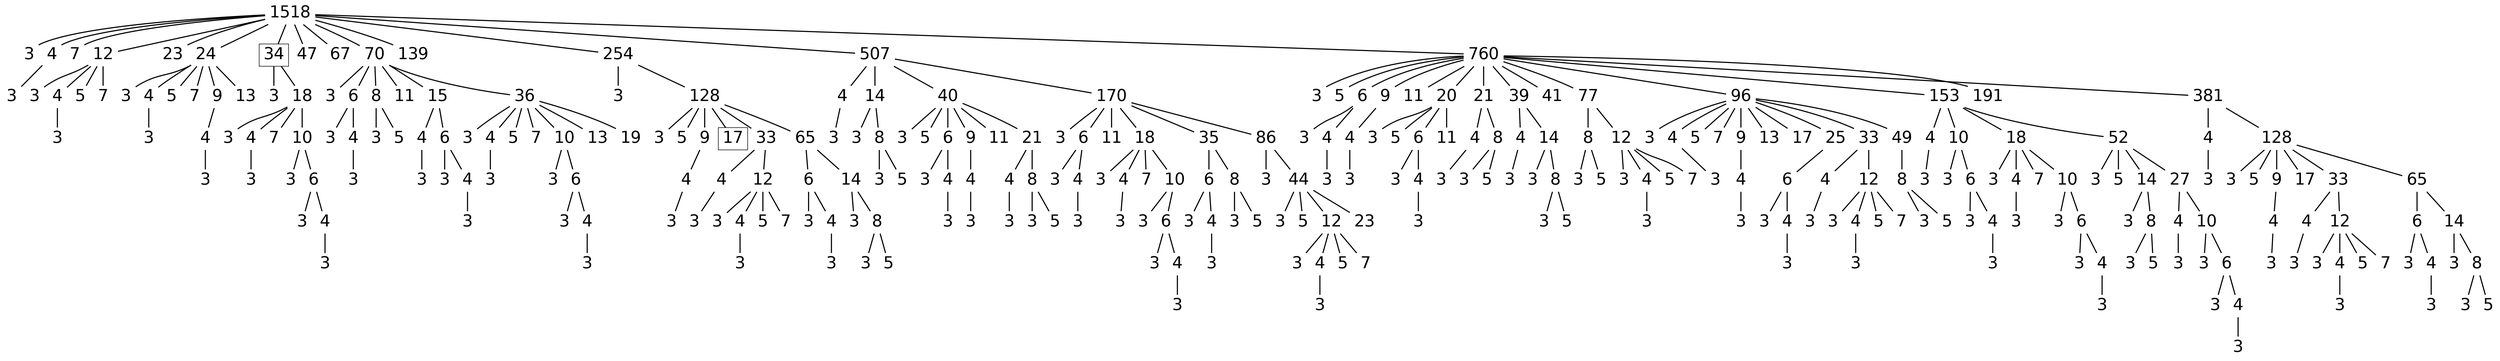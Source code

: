 digraph graph_name {
 graph[nodesep = 0.1];
 edge[dir=none, style=bold];
 node[ fontname = "Helvetica", shape = plaintext, width = 0.25, height = 0.25, fontsize=30];
s1518;
s1518_3;
s1518_4;
s1518_4_3;
s1518_7;
s1518_12;
s1518_12_3;
s1518_12_4;
s1518_12_4_3;
s1518_12_5;
s1518_12_7;
s1518_23;
s1518_24;
s1518_24_3;
s1518_24_4;
s1518_24_4_3;
s1518_24_5;
s1518_24_7;
s1518_24_9;
s1518_24_9_4;
s1518_24_9_4_3;
s1518_24_13;
s1518_34;
s1518_34_3;
s1518_34_18;
s1518_34_18_3;
s1518_34_18_4;
s1518_34_18_4_3;
s1518_34_18_7;
s1518_34_18_10;
s1518_34_18_10_3;
s1518_34_18_10_6;
s1518_34_18_10_6_3;
s1518_34_18_10_6_4;
s1518_34_18_10_6_4_3;
s1518_47;
s1518_67;
s1518_70;
s1518_70_3;
s1518_70_6;
s1518_70_6_3;
s1518_70_6_4;
s1518_70_6_4_3;
s1518_70_8;
s1518_70_8_3;
s1518_70_8_5;
s1518_70_11;
s1518_70_15;
s1518_70_15_4;
s1518_70_15_4_3;
s1518_70_15_6;
s1518_70_15_6_3;
s1518_70_15_6_4;
s1518_70_15_6_4_3;
s1518_70_36;
s1518_70_36_3;
s1518_70_36_4;
s1518_70_36_4_3;
s1518_70_36_5;
s1518_70_36_7;
s1518_70_36_10;
s1518_70_36_10_3;
s1518_70_36_10_6;
s1518_70_36_10_6_3;
s1518_70_36_10_6_4;
s1518_70_36_10_6_4_3;
s1518_70_36_13;
s1518_70_36_19;
s1518_139;
s1518_254;
s1518_254_3;
s1518_254_128;
s1518_254_128_3;
s1518_254_128_5;
s1518_254_128_9;
s1518_254_128_9_4;
s1518_254_128_9_4_3;
s1518_254_128_17;
s1518_254_128_33;
s1518_254_128_33_4;
s1518_254_128_33_4_3;
s1518_254_128_33_12;
s1518_254_128_33_12_3;
s1518_254_128_33_12_4;
s1518_254_128_33_12_4_3;
s1518_254_128_33_12_5;
s1518_254_128_33_12_7;
s1518_254_128_65;
s1518_254_128_65_6;
s1518_254_128_65_6_3;
s1518_254_128_65_6_4;
s1518_254_128_65_6_4_3;
s1518_254_128_65_14;
s1518_254_128_65_14_3;
s1518_254_128_65_14_8;
s1518_254_128_65_14_8_3;
s1518_254_128_65_14_8_5;
s1518_507;
s1518_507_4;
s1518_507_4_3;
s1518_507_14;
s1518_507_14_3;
s1518_507_14_8;
s1518_507_14_8_3;
s1518_507_14_8_5;
s1518_507_40;
s1518_507_40_3;
s1518_507_40_5;
s1518_507_40_6;
s1518_507_40_6_3;
s1518_507_40_6_4;
s1518_507_40_6_4_3;
s1518_507_40_9;
s1518_507_40_9_4;
s1518_507_40_9_4_3;
s1518_507_40_11;
s1518_507_40_21;
s1518_507_40_21_4;
s1518_507_40_21_4_3;
s1518_507_40_21_8;
s1518_507_40_21_8_3;
s1518_507_40_21_8_5;
s1518_507_170;
s1518_507_170_3;
s1518_507_170_6;
s1518_507_170_6_3;
s1518_507_170_6_4;
s1518_507_170_6_4_3;
s1518_507_170_11;
s1518_507_170_18;
s1518_507_170_18_3;
s1518_507_170_18_4;
s1518_507_170_18_4_3;
s1518_507_170_18_7;
s1518_507_170_18_10;
s1518_507_170_18_10_3;
s1518_507_170_18_10_6;
s1518_507_170_18_10_6_3;
s1518_507_170_18_10_6_4;
s1518_507_170_18_10_6_4_3;
s1518_507_170_35;
s1518_507_170_35_6;
s1518_507_170_35_6_3;
s1518_507_170_35_6_4;
s1518_507_170_35_6_4_3;
s1518_507_170_35_8;
s1518_507_170_35_8_3;
s1518_507_170_35_8_5;
s1518_507_170_86;
s1518_507_170_86_3;
s1518_507_170_86_44;
s1518_507_170_86_44_3;
s1518_507_170_86_44_5;
s1518_507_170_86_44_12;
s1518_507_170_86_44_12_3;
s1518_507_170_86_44_12_4;
s1518_507_170_86_44_12_4_3;
s1518_507_170_86_44_12_5;
s1518_507_170_86_44_12_7;
s1518_507_170_86_44_23;
s1518_760;
s1518_760_3;
s1518_760_5;
s1518_760_6;
s1518_760_6_3;
s1518_760_6_4;
s1518_760_6_4_3;
s1518_760_9;
s1518_760_9_4;
s1518_760_9_4_3;
s1518_760_11;
s1518_760_20;
s1518_760_20_3;
s1518_760_20_5;
s1518_760_20_6;
s1518_760_20_6_3;
s1518_760_20_6_4;
s1518_760_20_6_4_3;
s1518_760_20_11;
s1518_760_21;
s1518_760_21_4;
s1518_760_21_4_3;
s1518_760_21_8;
s1518_760_21_8_3;
s1518_760_21_8_5;
s1518_760_39;
s1518_760_39_4;
s1518_760_39_4_3;
s1518_760_39_14;
s1518_760_39_14_3;
s1518_760_39_14_8;
s1518_760_39_14_8_3;
s1518_760_39_14_8_5;
s1518_760_41;
s1518_760_77;
s1518_760_77_8;
s1518_760_77_8_3;
s1518_760_77_8_5;
s1518_760_77_12;
s1518_760_77_12_3;
s1518_760_77_12_4;
s1518_760_77_12_4_3;
s1518_760_77_12_5;
s1518_760_77_12_7;
s1518_760_96;
s1518_760_96_3;
s1518_760_96_4;
s1518_760_96_4_3;
s1518_760_96_5;
s1518_760_96_7;
s1518_760_96_9;
s1518_760_96_9_4;
s1518_760_96_9_4_3;
s1518_760_96_13;
s1518_760_96_17;
s1518_760_96_25;
s1518_760_96_25_6;
s1518_760_96_25_6_3;
s1518_760_96_25_6_4;
s1518_760_96_25_6_4_3;
s1518_760_96_33;
s1518_760_96_33_4;
s1518_760_96_33_4_3;
s1518_760_96_33_12;
s1518_760_96_33_12_3;
s1518_760_96_33_12_4;
s1518_760_96_33_12_4_3;
s1518_760_96_33_12_5;
s1518_760_96_33_12_7;
s1518_760_96_49;
s1518_760_96_49_8;
s1518_760_96_49_8_3;
s1518_760_96_49_8_5;
s1518_760_153;
s1518_760_153_4;
s1518_760_153_4_3;
s1518_760_153_10;
s1518_760_153_10_3;
s1518_760_153_10_6;
s1518_760_153_10_6_3;
s1518_760_153_10_6_4;
s1518_760_153_10_6_4_3;
s1518_760_153_18;
s1518_760_153_18_3;
s1518_760_153_18_4;
s1518_760_153_18_4_3;
s1518_760_153_18_7;
s1518_760_153_18_10;
s1518_760_153_18_10_3;
s1518_760_153_18_10_6;
s1518_760_153_18_10_6_3;
s1518_760_153_18_10_6_4;
s1518_760_153_18_10_6_4_3;
s1518_760_153_52;
s1518_760_153_52_3;
s1518_760_153_52_5;
s1518_760_153_52_14;
s1518_760_153_52_14_3;
s1518_760_153_52_14_8;
s1518_760_153_52_14_8_3;
s1518_760_153_52_14_8_5;
s1518_760_153_52_27;
s1518_760_153_52_27_4;
s1518_760_153_52_27_4_3;
s1518_760_153_52_27_10;
s1518_760_153_52_27_10_3;
s1518_760_153_52_27_10_6;
s1518_760_153_52_27_10_6_3;
s1518_760_153_52_27_10_6_4;
s1518_760_153_52_27_10_6_4_3;
s1518_760_191;
s1518_760_381;
s1518_760_381_4;
s1518_760_381_4_3;
s1518_760_381_128;
s1518_760_381_128_3;
s1518_760_381_128_5;
s1518_760_381_128_9;
s1518_760_381_128_9_4;
s1518_760_381_128_9_4_3;
s1518_760_381_128_17;
s1518_760_381_128_33;
s1518_760_381_128_33_4;
s1518_760_381_128_33_4_3;
s1518_760_381_128_33_12;
s1518_760_381_128_33_12_3;
s1518_760_381_128_33_12_4;
s1518_760_381_128_33_12_4_3;
s1518_760_381_128_33_12_5;
s1518_760_381_128_33_12_7;
s1518_760_381_128_65;
s1518_760_381_128_65_6;
s1518_760_381_128_65_6_3;
s1518_760_381_128_65_6_4;
s1518_760_381_128_65_6_4_3;
s1518_760_381_128_65_14;
s1518_760_381_128_65_14_3;
s1518_760_381_128_65_14_8;
s1518_760_381_128_65_14_8_3;
s1518_760_381_128_65_14_8_5;
s1518[label="1518" ];
s1518->s1518_3;
s1518_3[label="3" ];
s1518->s1518_4;
s1518_4[label="4" ];
s1518_4->s1518_4_3;
s1518_4_3[label="3" ];
s1518->s1518_7;
s1518_7[label="7" ];
s1518->s1518_12;
s1518_12[label="12" ];
s1518_12->s1518_12_3;
s1518_12_3[label="3" ];
s1518_12->s1518_12_4;
s1518_12_4[label="4" ];
s1518_12_4->s1518_12_4_3;
s1518_12_4_3[label="3" ];
s1518_12->s1518_12_5;
s1518_12_5[label="5" ];
s1518_12->s1518_12_7;
s1518_12_7[label="7" ];
s1518->s1518_23;
s1518_23[label="23" ];
s1518->s1518_24;
s1518_24[label="24" ];
s1518_24->s1518_24_3;
s1518_24_3[label="3" ];
s1518_24->s1518_24_4;
s1518_24_4[label="4" ];
s1518_24_4->s1518_24_4_3;
s1518_24_4_3[label="3" ];
s1518_24->s1518_24_5;
s1518_24_5[label="5" ];
s1518_24->s1518_24_7;
s1518_24_7[label="7" ];
s1518_24->s1518_24_9;
s1518_24_9[label="9" ];
s1518_24_9->s1518_24_9_4;
s1518_24_9_4[label="4" ];
s1518_24_9_4->s1518_24_9_4_3;
s1518_24_9_4_3[label="3" ];
s1518_24->s1518_24_13;
s1518_24_13[label="13" ];
s1518->s1518_34;
s1518_34[label="34" ;shape=box];
s1518_34->s1518_34_3;
s1518_34_3[label="3" ];
s1518_34->s1518_34_18;
s1518_34_18[label="18" ];
s1518_34_18->s1518_34_18_3;
s1518_34_18_3[label="3" ];
s1518_34_18->s1518_34_18_4;
s1518_34_18_4[label="4" ];
s1518_34_18_4->s1518_34_18_4_3;
s1518_34_18_4_3[label="3" ];
s1518_34_18->s1518_34_18_7;
s1518_34_18_7[label="7" ];
s1518_34_18->s1518_34_18_10;
s1518_34_18_10[label="10" ];
s1518_34_18_10->s1518_34_18_10_3;
s1518_34_18_10_3[label="3" ];
s1518_34_18_10->s1518_34_18_10_6;
s1518_34_18_10_6[label="6" ];
s1518_34_18_10_6->s1518_34_18_10_6_3;
s1518_34_18_10_6_3[label="3" ];
s1518_34_18_10_6->s1518_34_18_10_6_4;
s1518_34_18_10_6_4[label="4" ];
s1518_34_18_10_6_4->s1518_34_18_10_6_4_3;
s1518_34_18_10_6_4_3[label="3" ];
s1518->s1518_47;
s1518_47[label="47" ];
s1518->s1518_67;
s1518_67[label="67" ];
s1518->s1518_70;
s1518_70[label="70" ];
s1518_70->s1518_70_3;
s1518_70_3[label="3" ];
s1518_70->s1518_70_6;
s1518_70_6[label="6" ];
s1518_70_6->s1518_70_6_3;
s1518_70_6_3[label="3" ];
s1518_70_6->s1518_70_6_4;
s1518_70_6_4[label="4" ];
s1518_70_6_4->s1518_70_6_4_3;
s1518_70_6_4_3[label="3" ];
s1518_70->s1518_70_8;
s1518_70_8[label="8" ];
s1518_70_8->s1518_70_8_3;
s1518_70_8_3[label="3" ];
s1518_70_8->s1518_70_8_5;
s1518_70_8_5[label="5" ];
s1518_70->s1518_70_11;
s1518_70_11[label="11" ];
s1518_70->s1518_70_15;
s1518_70_15[label="15" ];
s1518_70_15->s1518_70_15_4;
s1518_70_15_4[label="4" ];
s1518_70_15_4->s1518_70_15_4_3;
s1518_70_15_4_3[label="3" ];
s1518_70_15->s1518_70_15_6;
s1518_70_15_6[label="6" ];
s1518_70_15_6->s1518_70_15_6_3;
s1518_70_15_6_3[label="3" ];
s1518_70_15_6->s1518_70_15_6_4;
s1518_70_15_6_4[label="4" ];
s1518_70_15_6_4->s1518_70_15_6_4_3;
s1518_70_15_6_4_3[label="3" ];
s1518_70->s1518_70_36;
s1518_70_36[label="36" ];
s1518_70_36->s1518_70_36_3;
s1518_70_36_3[label="3" ];
s1518_70_36->s1518_70_36_4;
s1518_70_36_4[label="4" ];
s1518_70_36_4->s1518_70_36_4_3;
s1518_70_36_4_3[label="3" ];
s1518_70_36->s1518_70_36_5;
s1518_70_36_5[label="5" ];
s1518_70_36->s1518_70_36_7;
s1518_70_36_7[label="7" ];
s1518_70_36->s1518_70_36_10;
s1518_70_36_10[label="10" ];
s1518_70_36_10->s1518_70_36_10_3;
s1518_70_36_10_3[label="3" ];
s1518_70_36_10->s1518_70_36_10_6;
s1518_70_36_10_6[label="6" ];
s1518_70_36_10_6->s1518_70_36_10_6_3;
s1518_70_36_10_6_3[label="3" ];
s1518_70_36_10_6->s1518_70_36_10_6_4;
s1518_70_36_10_6_4[label="4" ];
s1518_70_36_10_6_4->s1518_70_36_10_6_4_3;
s1518_70_36_10_6_4_3[label="3" ];
s1518_70_36->s1518_70_36_13;
s1518_70_36_13[label="13" ];
s1518_70_36->s1518_70_36_19;
s1518_70_36_19[label="19" ];
s1518->s1518_139;
s1518_139[label="139" ];
s1518->s1518_254;
s1518_254[label="254" ];
s1518_254->s1518_254_3;
s1518_254_3[label="3" ];
s1518_254->s1518_254_128;
s1518_254_128[label="128" ];
s1518_254_128->s1518_254_128_3;
s1518_254_128_3[label="3" ];
s1518_254_128->s1518_254_128_5;
s1518_254_128_5[label="5" ];
s1518_254_128->s1518_254_128_9;
s1518_254_128_9[label="9" ];
s1518_254_128_9->s1518_254_128_9_4;
s1518_254_128_9_4[label="4" ];
s1518_254_128_9_4->s1518_254_128_9_4_3;
s1518_254_128_9_4_3[label="3" ];
s1518_254_128->s1518_254_128_17;
s1518_254_128_17[label="17" ;shape=box];
s1518_254_128->s1518_254_128_33;
s1518_254_128_33[label="33" ];
s1518_254_128_33->s1518_254_128_33_4;
s1518_254_128_33_4[label="4" ];
s1518_254_128_33_4->s1518_254_128_33_4_3;
s1518_254_128_33_4_3[label="3" ];
s1518_254_128_33->s1518_254_128_33_12;
s1518_254_128_33_12[label="12" ];
s1518_254_128_33_12->s1518_254_128_33_12_3;
s1518_254_128_33_12_3[label="3" ];
s1518_254_128_33_12->s1518_254_128_33_12_4;
s1518_254_128_33_12_4[label="4" ];
s1518_254_128_33_12_4->s1518_254_128_33_12_4_3;
s1518_254_128_33_12_4_3[label="3" ];
s1518_254_128_33_12->s1518_254_128_33_12_5;
s1518_254_128_33_12_5[label="5" ];
s1518_254_128_33_12->s1518_254_128_33_12_7;
s1518_254_128_33_12_7[label="7" ];
s1518_254_128->s1518_254_128_65;
s1518_254_128_65[label="65" ];
s1518_254_128_65->s1518_254_128_65_6;
s1518_254_128_65_6[label="6" ];
s1518_254_128_65_6->s1518_254_128_65_6_3;
s1518_254_128_65_6_3[label="3" ];
s1518_254_128_65_6->s1518_254_128_65_6_4;
s1518_254_128_65_6_4[label="4" ];
s1518_254_128_65_6_4->s1518_254_128_65_6_4_3;
s1518_254_128_65_6_4_3[label="3" ];
s1518_254_128_65->s1518_254_128_65_14;
s1518_254_128_65_14[label="14" ];
s1518_254_128_65_14->s1518_254_128_65_14_3;
s1518_254_128_65_14_3[label="3" ];
s1518_254_128_65_14->s1518_254_128_65_14_8;
s1518_254_128_65_14_8[label="8" ];
s1518_254_128_65_14_8->s1518_254_128_65_14_8_3;
s1518_254_128_65_14_8_3[label="3" ];
s1518_254_128_65_14_8->s1518_254_128_65_14_8_5;
s1518_254_128_65_14_8_5[label="5" ];
s1518->s1518_507;
s1518_507[label="507" ];
s1518_507->s1518_507_4;
s1518_507_4[label="4" ];
s1518_507_4->s1518_507_4_3;
s1518_507_4_3[label="3" ];
s1518_507->s1518_507_14;
s1518_507_14[label="14" ];
s1518_507_14->s1518_507_14_3;
s1518_507_14_3[label="3" ];
s1518_507_14->s1518_507_14_8;
s1518_507_14_8[label="8" ];
s1518_507_14_8->s1518_507_14_8_3;
s1518_507_14_8_3[label="3" ];
s1518_507_14_8->s1518_507_14_8_5;
s1518_507_14_8_5[label="5" ];
s1518_507->s1518_507_40;
s1518_507_40[label="40" ];
s1518_507_40->s1518_507_40_3;
s1518_507_40_3[label="3" ];
s1518_507_40->s1518_507_40_5;
s1518_507_40_5[label="5" ];
s1518_507_40->s1518_507_40_6;
s1518_507_40_6[label="6" ];
s1518_507_40_6->s1518_507_40_6_3;
s1518_507_40_6_3[label="3" ];
s1518_507_40_6->s1518_507_40_6_4;
s1518_507_40_6_4[label="4" ];
s1518_507_40_6_4->s1518_507_40_6_4_3;
s1518_507_40_6_4_3[label="3" ];
s1518_507_40->s1518_507_40_9;
s1518_507_40_9[label="9" ];
s1518_507_40_9->s1518_507_40_9_4;
s1518_507_40_9_4[label="4" ];
s1518_507_40_9_4->s1518_507_40_9_4_3;
s1518_507_40_9_4_3[label="3" ];
s1518_507_40->s1518_507_40_11;
s1518_507_40_11[label="11" ];
s1518_507_40->s1518_507_40_21;
s1518_507_40_21[label="21" ];
s1518_507_40_21->s1518_507_40_21_4;
s1518_507_40_21_4[label="4" ];
s1518_507_40_21_4->s1518_507_40_21_4_3;
s1518_507_40_21_4_3[label="3" ];
s1518_507_40_21->s1518_507_40_21_8;
s1518_507_40_21_8[label="8" ];
s1518_507_40_21_8->s1518_507_40_21_8_3;
s1518_507_40_21_8_3[label="3" ];
s1518_507_40_21_8->s1518_507_40_21_8_5;
s1518_507_40_21_8_5[label="5" ];
s1518_507->s1518_507_170;
s1518_507_170[label="170" ];
s1518_507_170->s1518_507_170_3;
s1518_507_170_3[label="3" ];
s1518_507_170->s1518_507_170_6;
s1518_507_170_6[label="6" ];
s1518_507_170_6->s1518_507_170_6_3;
s1518_507_170_6_3[label="3" ];
s1518_507_170_6->s1518_507_170_6_4;
s1518_507_170_6_4[label="4" ];
s1518_507_170_6_4->s1518_507_170_6_4_3;
s1518_507_170_6_4_3[label="3" ];
s1518_507_170->s1518_507_170_11;
s1518_507_170_11[label="11" ];
s1518_507_170->s1518_507_170_18;
s1518_507_170_18[label="18" ];
s1518_507_170_18->s1518_507_170_18_3;
s1518_507_170_18_3[label="3" ];
s1518_507_170_18->s1518_507_170_18_4;
s1518_507_170_18_4[label="4" ];
s1518_507_170_18_4->s1518_507_170_18_4_3;
s1518_507_170_18_4_3[label="3" ];
s1518_507_170_18->s1518_507_170_18_7;
s1518_507_170_18_7[label="7" ];
s1518_507_170_18->s1518_507_170_18_10;
s1518_507_170_18_10[label="10" ];
s1518_507_170_18_10->s1518_507_170_18_10_3;
s1518_507_170_18_10_3[label="3" ];
s1518_507_170_18_10->s1518_507_170_18_10_6;
s1518_507_170_18_10_6[label="6" ];
s1518_507_170_18_10_6->s1518_507_170_18_10_6_3;
s1518_507_170_18_10_6_3[label="3" ];
s1518_507_170_18_10_6->s1518_507_170_18_10_6_4;
s1518_507_170_18_10_6_4[label="4" ];
s1518_507_170_18_10_6_4->s1518_507_170_18_10_6_4_3;
s1518_507_170_18_10_6_4_3[label="3" ];
s1518_507_170->s1518_507_170_35;
s1518_507_170_35[label="35" ];
s1518_507_170_35->s1518_507_170_35_6;
s1518_507_170_35_6[label="6" ];
s1518_507_170_35_6->s1518_507_170_35_6_3;
s1518_507_170_35_6_3[label="3" ];
s1518_507_170_35_6->s1518_507_170_35_6_4;
s1518_507_170_35_6_4[label="4" ];
s1518_507_170_35_6_4->s1518_507_170_35_6_4_3;
s1518_507_170_35_6_4_3[label="3" ];
s1518_507_170_35->s1518_507_170_35_8;
s1518_507_170_35_8[label="8" ];
s1518_507_170_35_8->s1518_507_170_35_8_3;
s1518_507_170_35_8_3[label="3" ];
s1518_507_170_35_8->s1518_507_170_35_8_5;
s1518_507_170_35_8_5[label="5" ];
s1518_507_170->s1518_507_170_86;
s1518_507_170_86[label="86" ];
s1518_507_170_86->s1518_507_170_86_3;
s1518_507_170_86_3[label="3" ];
s1518_507_170_86->s1518_507_170_86_44;
s1518_507_170_86_44[label="44" ];
s1518_507_170_86_44->s1518_507_170_86_44_3;
s1518_507_170_86_44_3[label="3" ];
s1518_507_170_86_44->s1518_507_170_86_44_5;
s1518_507_170_86_44_5[label="5" ];
s1518_507_170_86_44->s1518_507_170_86_44_12;
s1518_507_170_86_44_12[label="12" ];
s1518_507_170_86_44_12->s1518_507_170_86_44_12_3;
s1518_507_170_86_44_12_3[label="3" ];
s1518_507_170_86_44_12->s1518_507_170_86_44_12_4;
s1518_507_170_86_44_12_4[label="4" ];
s1518_507_170_86_44_12_4->s1518_507_170_86_44_12_4_3;
s1518_507_170_86_44_12_4_3[label="3" ];
s1518_507_170_86_44_12->s1518_507_170_86_44_12_5;
s1518_507_170_86_44_12_5[label="5" ];
s1518_507_170_86_44_12->s1518_507_170_86_44_12_7;
s1518_507_170_86_44_12_7[label="7" ];
s1518_507_170_86_44->s1518_507_170_86_44_23;
s1518_507_170_86_44_23[label="23" ];
s1518->s1518_760;
s1518_760[label="760" ];
s1518_760->s1518_760_3;
s1518_760_3[label="3" ];
s1518_760->s1518_760_5;
s1518_760_5[label="5" ];
s1518_760->s1518_760_6;
s1518_760_6[label="6" ];
s1518_760_6->s1518_760_6_3;
s1518_760_6_3[label="3" ];
s1518_760_6->s1518_760_6_4;
s1518_760_6_4[label="4" ];
s1518_760_6_4->s1518_760_6_4_3;
s1518_760_6_4_3[label="3" ];
s1518_760->s1518_760_9;
s1518_760_9[label="9" ];
s1518_760_9->s1518_760_9_4;
s1518_760_9_4[label="4" ];
s1518_760_9_4->s1518_760_9_4_3;
s1518_760_9_4_3[label="3" ];
s1518_760->s1518_760_11;
s1518_760_11[label="11" ];
s1518_760->s1518_760_20;
s1518_760_20[label="20" ];
s1518_760_20->s1518_760_20_3;
s1518_760_20_3[label="3" ];
s1518_760_20->s1518_760_20_5;
s1518_760_20_5[label="5" ];
s1518_760_20->s1518_760_20_6;
s1518_760_20_6[label="6" ];
s1518_760_20_6->s1518_760_20_6_3;
s1518_760_20_6_3[label="3" ];
s1518_760_20_6->s1518_760_20_6_4;
s1518_760_20_6_4[label="4" ];
s1518_760_20_6_4->s1518_760_20_6_4_3;
s1518_760_20_6_4_3[label="3" ];
s1518_760_20->s1518_760_20_11;
s1518_760_20_11[label="11" ];
s1518_760->s1518_760_21;
s1518_760_21[label="21" ];
s1518_760_21->s1518_760_21_4;
s1518_760_21_4[label="4" ];
s1518_760_21_4->s1518_760_21_4_3;
s1518_760_21_4_3[label="3" ];
s1518_760_21->s1518_760_21_8;
s1518_760_21_8[label="8" ];
s1518_760_21_8->s1518_760_21_8_3;
s1518_760_21_8_3[label="3" ];
s1518_760_21_8->s1518_760_21_8_5;
s1518_760_21_8_5[label="5" ];
s1518_760->s1518_760_39;
s1518_760_39[label="39" ];
s1518_760_39->s1518_760_39_4;
s1518_760_39_4[label="4" ];
s1518_760_39_4->s1518_760_39_4_3;
s1518_760_39_4_3[label="3" ];
s1518_760_39->s1518_760_39_14;
s1518_760_39_14[label="14" ];
s1518_760_39_14->s1518_760_39_14_3;
s1518_760_39_14_3[label="3" ];
s1518_760_39_14->s1518_760_39_14_8;
s1518_760_39_14_8[label="8" ];
s1518_760_39_14_8->s1518_760_39_14_8_3;
s1518_760_39_14_8_3[label="3" ];
s1518_760_39_14_8->s1518_760_39_14_8_5;
s1518_760_39_14_8_5[label="5" ];
s1518_760->s1518_760_41;
s1518_760_41[label="41" ];
s1518_760->s1518_760_77;
s1518_760_77[label="77" ];
s1518_760_77->s1518_760_77_8;
s1518_760_77_8[label="8" ];
s1518_760_77_8->s1518_760_77_8_3;
s1518_760_77_8_3[label="3" ];
s1518_760_77_8->s1518_760_77_8_5;
s1518_760_77_8_5[label="5" ];
s1518_760_77->s1518_760_77_12;
s1518_760_77_12[label="12" ];
s1518_760_77_12->s1518_760_77_12_3;
s1518_760_77_12_3[label="3" ];
s1518_760_77_12->s1518_760_77_12_4;
s1518_760_77_12_4[label="4" ];
s1518_760_77_12_4->s1518_760_77_12_4_3;
s1518_760_77_12_4_3[label="3" ];
s1518_760_77_12->s1518_760_77_12_5;
s1518_760_77_12_5[label="5" ];
s1518_760_77_12->s1518_760_77_12_7;
s1518_760_77_12_7[label="7" ];
s1518_760->s1518_760_96;
s1518_760_96[label="96" ];
s1518_760_96->s1518_760_96_3;
s1518_760_96_3[label="3" ];
s1518_760_96->s1518_760_96_4;
s1518_760_96_4[label="4" ];
s1518_760_96_4->s1518_760_96_4_3;
s1518_760_96_4_3[label="3" ];
s1518_760_96->s1518_760_96_5;
s1518_760_96_5[label="5" ];
s1518_760_96->s1518_760_96_7;
s1518_760_96_7[label="7" ];
s1518_760_96->s1518_760_96_9;
s1518_760_96_9[label="9" ];
s1518_760_96_9->s1518_760_96_9_4;
s1518_760_96_9_4[label="4" ];
s1518_760_96_9_4->s1518_760_96_9_4_3;
s1518_760_96_9_4_3[label="3" ];
s1518_760_96->s1518_760_96_13;
s1518_760_96_13[label="13" ];
s1518_760_96->s1518_760_96_17;
s1518_760_96_17[label="17" ];
s1518_760_96->s1518_760_96_25;
s1518_760_96_25[label="25" ];
s1518_760_96_25->s1518_760_96_25_6;
s1518_760_96_25_6[label="6" ];
s1518_760_96_25_6->s1518_760_96_25_6_3;
s1518_760_96_25_6_3[label="3" ];
s1518_760_96_25_6->s1518_760_96_25_6_4;
s1518_760_96_25_6_4[label="4" ];
s1518_760_96_25_6_4->s1518_760_96_25_6_4_3;
s1518_760_96_25_6_4_3[label="3" ];
s1518_760_96->s1518_760_96_33;
s1518_760_96_33[label="33" ];
s1518_760_96_33->s1518_760_96_33_4;
s1518_760_96_33_4[label="4" ];
s1518_760_96_33_4->s1518_760_96_33_4_3;
s1518_760_96_33_4_3[label="3" ];
s1518_760_96_33->s1518_760_96_33_12;
s1518_760_96_33_12[label="12" ];
s1518_760_96_33_12->s1518_760_96_33_12_3;
s1518_760_96_33_12_3[label="3" ];
s1518_760_96_33_12->s1518_760_96_33_12_4;
s1518_760_96_33_12_4[label="4" ];
s1518_760_96_33_12_4->s1518_760_96_33_12_4_3;
s1518_760_96_33_12_4_3[label="3" ];
s1518_760_96_33_12->s1518_760_96_33_12_5;
s1518_760_96_33_12_5[label="5" ];
s1518_760_96_33_12->s1518_760_96_33_12_7;
s1518_760_96_33_12_7[label="7" ];
s1518_760_96->s1518_760_96_49;
s1518_760_96_49[label="49" ];
s1518_760_96_49->s1518_760_96_49_8;
s1518_760_96_49_8[label="8" ];
s1518_760_96_49_8->s1518_760_96_49_8_3;
s1518_760_96_49_8_3[label="3" ];
s1518_760_96_49_8->s1518_760_96_49_8_5;
s1518_760_96_49_8_5[label="5" ];
s1518_760->s1518_760_153;
s1518_760_153[label="153" ];
s1518_760_153->s1518_760_153_4;
s1518_760_153_4[label="4" ];
s1518_760_153_4->s1518_760_153_4_3;
s1518_760_153_4_3[label="3" ];
s1518_760_153->s1518_760_153_10;
s1518_760_153_10[label="10" ];
s1518_760_153_10->s1518_760_153_10_3;
s1518_760_153_10_3[label="3" ];
s1518_760_153_10->s1518_760_153_10_6;
s1518_760_153_10_6[label="6" ];
s1518_760_153_10_6->s1518_760_153_10_6_3;
s1518_760_153_10_6_3[label="3" ];
s1518_760_153_10_6->s1518_760_153_10_6_4;
s1518_760_153_10_6_4[label="4" ];
s1518_760_153_10_6_4->s1518_760_153_10_6_4_3;
s1518_760_153_10_6_4_3[label="3" ];
s1518_760_153->s1518_760_153_18;
s1518_760_153_18[label="18" ];
s1518_760_153_18->s1518_760_153_18_3;
s1518_760_153_18_3[label="3" ];
s1518_760_153_18->s1518_760_153_18_4;
s1518_760_153_18_4[label="4" ];
s1518_760_153_18_4->s1518_760_153_18_4_3;
s1518_760_153_18_4_3[label="3" ];
s1518_760_153_18->s1518_760_153_18_7;
s1518_760_153_18_7[label="7" ];
s1518_760_153_18->s1518_760_153_18_10;
s1518_760_153_18_10[label="10" ];
s1518_760_153_18_10->s1518_760_153_18_10_3;
s1518_760_153_18_10_3[label="3" ];
s1518_760_153_18_10->s1518_760_153_18_10_6;
s1518_760_153_18_10_6[label="6" ];
s1518_760_153_18_10_6->s1518_760_153_18_10_6_3;
s1518_760_153_18_10_6_3[label="3" ];
s1518_760_153_18_10_6->s1518_760_153_18_10_6_4;
s1518_760_153_18_10_6_4[label="4" ];
s1518_760_153_18_10_6_4->s1518_760_153_18_10_6_4_3;
s1518_760_153_18_10_6_4_3[label="3" ];
s1518_760_153->s1518_760_153_52;
s1518_760_153_52[label="52" ];
s1518_760_153_52->s1518_760_153_52_3;
s1518_760_153_52_3[label="3" ];
s1518_760_153_52->s1518_760_153_52_5;
s1518_760_153_52_5[label="5" ];
s1518_760_153_52->s1518_760_153_52_14;
s1518_760_153_52_14[label="14" ];
s1518_760_153_52_14->s1518_760_153_52_14_3;
s1518_760_153_52_14_3[label="3" ];
s1518_760_153_52_14->s1518_760_153_52_14_8;
s1518_760_153_52_14_8[label="8" ];
s1518_760_153_52_14_8->s1518_760_153_52_14_8_3;
s1518_760_153_52_14_8_3[label="3" ];
s1518_760_153_52_14_8->s1518_760_153_52_14_8_5;
s1518_760_153_52_14_8_5[label="5" ];
s1518_760_153_52->s1518_760_153_52_27;
s1518_760_153_52_27[label="27" ];
s1518_760_153_52_27->s1518_760_153_52_27_4;
s1518_760_153_52_27_4[label="4" ];
s1518_760_153_52_27_4->s1518_760_153_52_27_4_3;
s1518_760_153_52_27_4_3[label="3" ];
s1518_760_153_52_27->s1518_760_153_52_27_10;
s1518_760_153_52_27_10[label="10" ];
s1518_760_153_52_27_10->s1518_760_153_52_27_10_3;
s1518_760_153_52_27_10_3[label="3" ];
s1518_760_153_52_27_10->s1518_760_153_52_27_10_6;
s1518_760_153_52_27_10_6[label="6" ];
s1518_760_153_52_27_10_6->s1518_760_153_52_27_10_6_3;
s1518_760_153_52_27_10_6_3[label="3" ];
s1518_760_153_52_27_10_6->s1518_760_153_52_27_10_6_4;
s1518_760_153_52_27_10_6_4[label="4" ];
s1518_760_153_52_27_10_6_4->s1518_760_153_52_27_10_6_4_3;
s1518_760_153_52_27_10_6_4_3[label="3" ];
s1518_760->s1518_760_191;
s1518_760_191[label="191" ];
s1518_760->s1518_760_381;
s1518_760_381[label="381" ];
s1518_760_381->s1518_760_381_4;
s1518_760_381_4[label="4" ];
s1518_760_381_4->s1518_760_381_4_3;
s1518_760_381_4_3[label="3" ];
s1518_760_381->s1518_760_381_128;
s1518_760_381_128[label="128" ];
s1518_760_381_128->s1518_760_381_128_3;
s1518_760_381_128_3[label="3" ];
s1518_760_381_128->s1518_760_381_128_5;
s1518_760_381_128_5[label="5" ];
s1518_760_381_128->s1518_760_381_128_9;
s1518_760_381_128_9[label="9" ];
s1518_760_381_128_9->s1518_760_381_128_9_4;
s1518_760_381_128_9_4[label="4" ];
s1518_760_381_128_9_4->s1518_760_381_128_9_4_3;
s1518_760_381_128_9_4_3[label="3" ];
s1518_760_381_128->s1518_760_381_128_17;
s1518_760_381_128_17[label="17" ];
s1518_760_381_128->s1518_760_381_128_33;
s1518_760_381_128_33[label="33" ];
s1518_760_381_128_33->s1518_760_381_128_33_4;
s1518_760_381_128_33_4[label="4" ];
s1518_760_381_128_33_4->s1518_760_381_128_33_4_3;
s1518_760_381_128_33_4_3[label="3" ];
s1518_760_381_128_33->s1518_760_381_128_33_12;
s1518_760_381_128_33_12[label="12" ];
s1518_760_381_128_33_12->s1518_760_381_128_33_12_3;
s1518_760_381_128_33_12_3[label="3" ];
s1518_760_381_128_33_12->s1518_760_381_128_33_12_4;
s1518_760_381_128_33_12_4[label="4" ];
s1518_760_381_128_33_12_4->s1518_760_381_128_33_12_4_3;
s1518_760_381_128_33_12_4_3[label="3" ];
s1518_760_381_128_33_12->s1518_760_381_128_33_12_5;
s1518_760_381_128_33_12_5[label="5" ];
s1518_760_381_128_33_12->s1518_760_381_128_33_12_7;
s1518_760_381_128_33_12_7[label="7" ];
s1518_760_381_128->s1518_760_381_128_65;
s1518_760_381_128_65[label="65" ];
s1518_760_381_128_65->s1518_760_381_128_65_6;
s1518_760_381_128_65_6[label="6" ];
s1518_760_381_128_65_6->s1518_760_381_128_65_6_3;
s1518_760_381_128_65_6_3[label="3" ];
s1518_760_381_128_65_6->s1518_760_381_128_65_6_4;
s1518_760_381_128_65_6_4[label="4" ];
s1518_760_381_128_65_6_4->s1518_760_381_128_65_6_4_3;
s1518_760_381_128_65_6_4_3[label="3" ];
s1518_760_381_128_65->s1518_760_381_128_65_14;
s1518_760_381_128_65_14[label="14" ];
s1518_760_381_128_65_14->s1518_760_381_128_65_14_3;
s1518_760_381_128_65_14_3[label="3" ];
s1518_760_381_128_65_14->s1518_760_381_128_65_14_8;
s1518_760_381_128_65_14_8[label="8" ];
s1518_760_381_128_65_14_8->s1518_760_381_128_65_14_8_3;
s1518_760_381_128_65_14_8_3[label="3" ];
s1518_760_381_128_65_14_8->s1518_760_381_128_65_14_8_5;
s1518_760_381_128_65_14_8_5[label="5" ];
}

